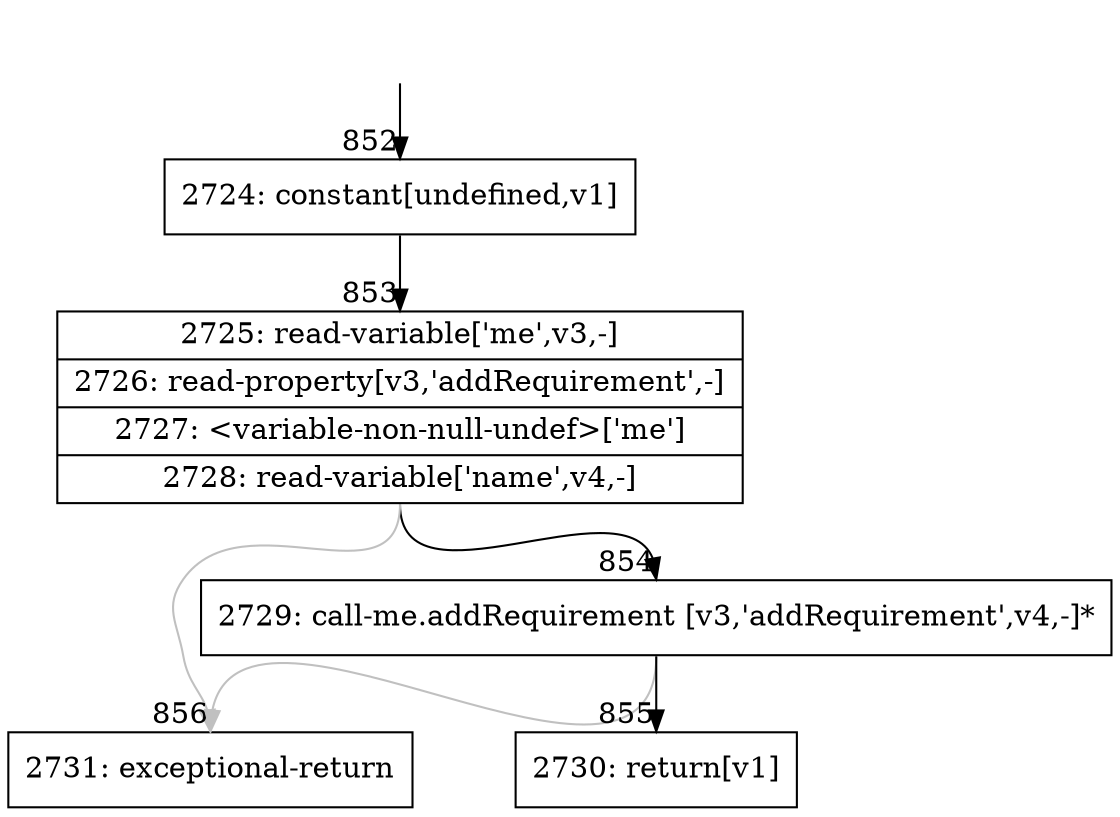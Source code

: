 digraph {
rankdir="TD"
BB_entry96[shape=none,label=""];
BB_entry96 -> BB852 [tailport=s, headport=n, headlabel="    852"]
BB852 [shape=record label="{2724: constant[undefined,v1]}" ] 
BB852 -> BB853 [tailport=s, headport=n, headlabel="      853"]
BB853 [shape=record label="{2725: read-variable['me',v3,-]|2726: read-property[v3,'addRequirement',-]|2727: \<variable-non-null-undef\>['me']|2728: read-variable['name',v4,-]}" ] 
BB853 -> BB854 [tailport=s, headport=n, headlabel="      854"]
BB853 -> BB856 [tailport=s, headport=n, color=gray, headlabel="      856"]
BB854 [shape=record label="{2729: call-me.addRequirement [v3,'addRequirement',v4,-]*}" ] 
BB854 -> BB855 [tailport=s, headport=n, headlabel="      855"]
BB854 -> BB856 [tailport=s, headport=n, color=gray]
BB855 [shape=record label="{2730: return[v1]}" ] 
BB856 [shape=record label="{2731: exceptional-return}" ] 
//#$~ 936
}
